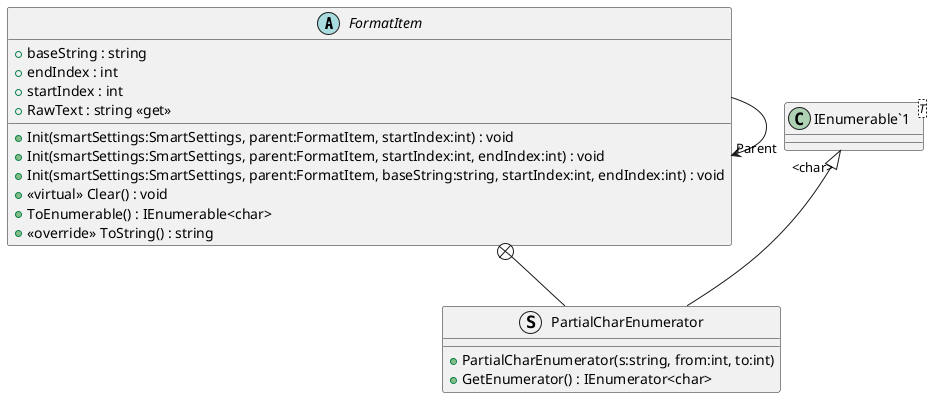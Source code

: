 @startuml
abstract class FormatItem {
    + baseString : string
    + endIndex : int
    + startIndex : int
    + Init(smartSettings:SmartSettings, parent:FormatItem, startIndex:int) : void
    + Init(smartSettings:SmartSettings, parent:FormatItem, startIndex:int, endIndex:int) : void
    + Init(smartSettings:SmartSettings, parent:FormatItem, baseString:string, startIndex:int, endIndex:int) : void
    + <<virtual>> Clear() : void
    + RawText : string <<get>>
    + ToEnumerable() : IEnumerable<char>
    + <<override>> ToString() : string
}
struct PartialCharEnumerator {
    + PartialCharEnumerator(s:string, from:int, to:int)
    + GetEnumerator() : IEnumerator<char>
}
class "IEnumerable`1"<T> {
}
FormatItem --> "Parent" FormatItem
FormatItem +-- PartialCharEnumerator
"IEnumerable`1" "<char>" <|-- PartialCharEnumerator
@enduml
